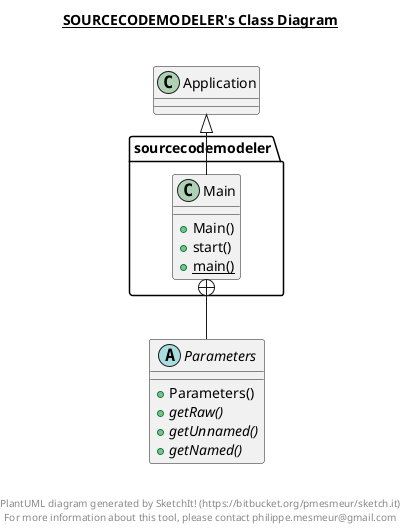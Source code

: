 @startuml

title __SOURCECODEMODELER's Class Diagram__\n

  package sourcecodemodeler {
    class Main {
        + Main()
        + start()
        {static} + main()
    }
  }
  

  abstract class Parameters {
      + Parameters()
      {abstract} + getRaw()
      {abstract} + getUnnamed()
      {abstract} + getNamed()
  }
  

  Main -up-|> Application
  Main +-down- Parameters


right footer


PlantUML diagram generated by SketchIt! (https://bitbucket.org/pmesmeur/sketch.it)
For more information about this tool, please contact philippe.mesmeur@gmail.com
endfooter

@enduml
